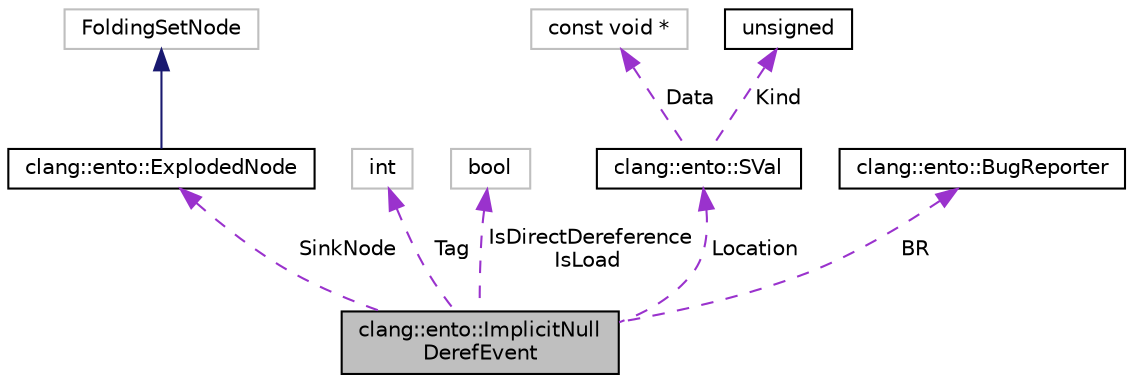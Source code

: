 digraph "clang::ento::ImplicitNullDerefEvent"
{
 // LATEX_PDF_SIZE
  bgcolor="transparent";
  edge [fontname="Helvetica",fontsize="10",labelfontname="Helvetica",labelfontsize="10"];
  node [fontname="Helvetica",fontsize="10",shape=record];
  Node1 [label="clang::ento::ImplicitNull\lDerefEvent",height=0.2,width=0.4,color="black", fillcolor="grey75", style="filled", fontcolor="black",tooltip="We dereferenced a location that may be null."];
  Node2 -> Node1 [dir="back",color="darkorchid3",fontsize="10",style="dashed",label=" SinkNode" ,fontname="Helvetica"];
  Node2 [label="clang::ento::ExplodedNode",height=0.2,width=0.4,color="black",URL="$classclang_1_1ento_1_1ExplodedNode.html",tooltip=" "];
  Node3 -> Node2 [dir="back",color="midnightblue",fontsize="10",style="solid",fontname="Helvetica"];
  Node3 [label="FoldingSetNode",height=0.2,width=0.4,color="grey75",tooltip=" "];
  Node4 -> Node1 [dir="back",color="darkorchid3",fontsize="10",style="dashed",label=" Tag" ,fontname="Helvetica"];
  Node4 [label="int",height=0.2,width=0.4,color="grey75",tooltip=" "];
  Node5 -> Node1 [dir="back",color="darkorchid3",fontsize="10",style="dashed",label=" IsDirectDereference\nIsLoad" ,fontname="Helvetica"];
  Node5 [label="bool",height=0.2,width=0.4,color="grey75",tooltip=" "];
  Node6 -> Node1 [dir="back",color="darkorchid3",fontsize="10",style="dashed",label=" Location" ,fontname="Helvetica"];
  Node6 [label="clang::ento::SVal",height=0.2,width=0.4,color="black",URL="$classclang_1_1ento_1_1SVal.html",tooltip="SVal - This represents a symbolic expression, which can be either an L-value or an R-value."];
  Node7 -> Node6 [dir="back",color="darkorchid3",fontsize="10",style="dashed",label=" Data" ,fontname="Helvetica"];
  Node7 [label="const void *",height=0.2,width=0.4,color="grey75",tooltip=" "];
  Node8 -> Node6 [dir="back",color="darkorchid3",fontsize="10",style="dashed",label=" Kind" ,fontname="Helvetica"];
  Node8 [label="unsigned",height=0.2,width=0.4,color="black",URL="$classunsigned.html",tooltip=" "];
  Node9 -> Node1 [dir="back",color="darkorchid3",fontsize="10",style="dashed",label=" BR" ,fontname="Helvetica"];
  Node9 [label="clang::ento::BugReporter",height=0.2,width=0.4,color="black",URL="$classclang_1_1ento_1_1BugReporter.html",tooltip="BugReporter is a utility class for generating PathDiagnostics for analysis."];
}
